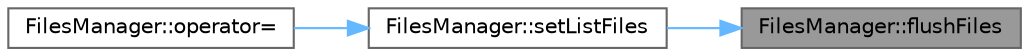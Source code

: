 digraph "FilesManager::flushFiles"
{
 // LATEX_PDF_SIZE
  bgcolor="transparent";
  edge [fontname=Helvetica,fontsize=10,labelfontname=Helvetica,labelfontsize=10];
  node [fontname=Helvetica,fontsize=10,shape=box,height=0.2,width=0.4];
  rankdir="RL";
  Node1 [id="Node000001",label="FilesManager::flushFiles",height=0.2,width=0.4,color="gray40", fillcolor="grey60", style="filled", fontcolor="black",tooltip=" "];
  Node1 -> Node2 [id="edge1_Node000001_Node000002",dir="back",color="steelblue1",style="solid",tooltip=" "];
  Node2 [id="Node000002",label="FilesManager::setListFiles",height=0.2,width=0.4,color="grey40", fillcolor="white", style="filled",URL="$class_files_manager.html#a548490c251183fff04e9db3a1d605875",tooltip=" "];
  Node2 -> Node3 [id="edge2_Node000002_Node000003",dir="back",color="steelblue1",style="solid",tooltip=" "];
  Node3 [id="Node000003",label="FilesManager::operator=",height=0.2,width=0.4,color="grey40", fillcolor="white", style="filled",URL="$class_files_manager.html#ae7f5500280a409300732527ddd9f5884",tooltip=" "];
}
